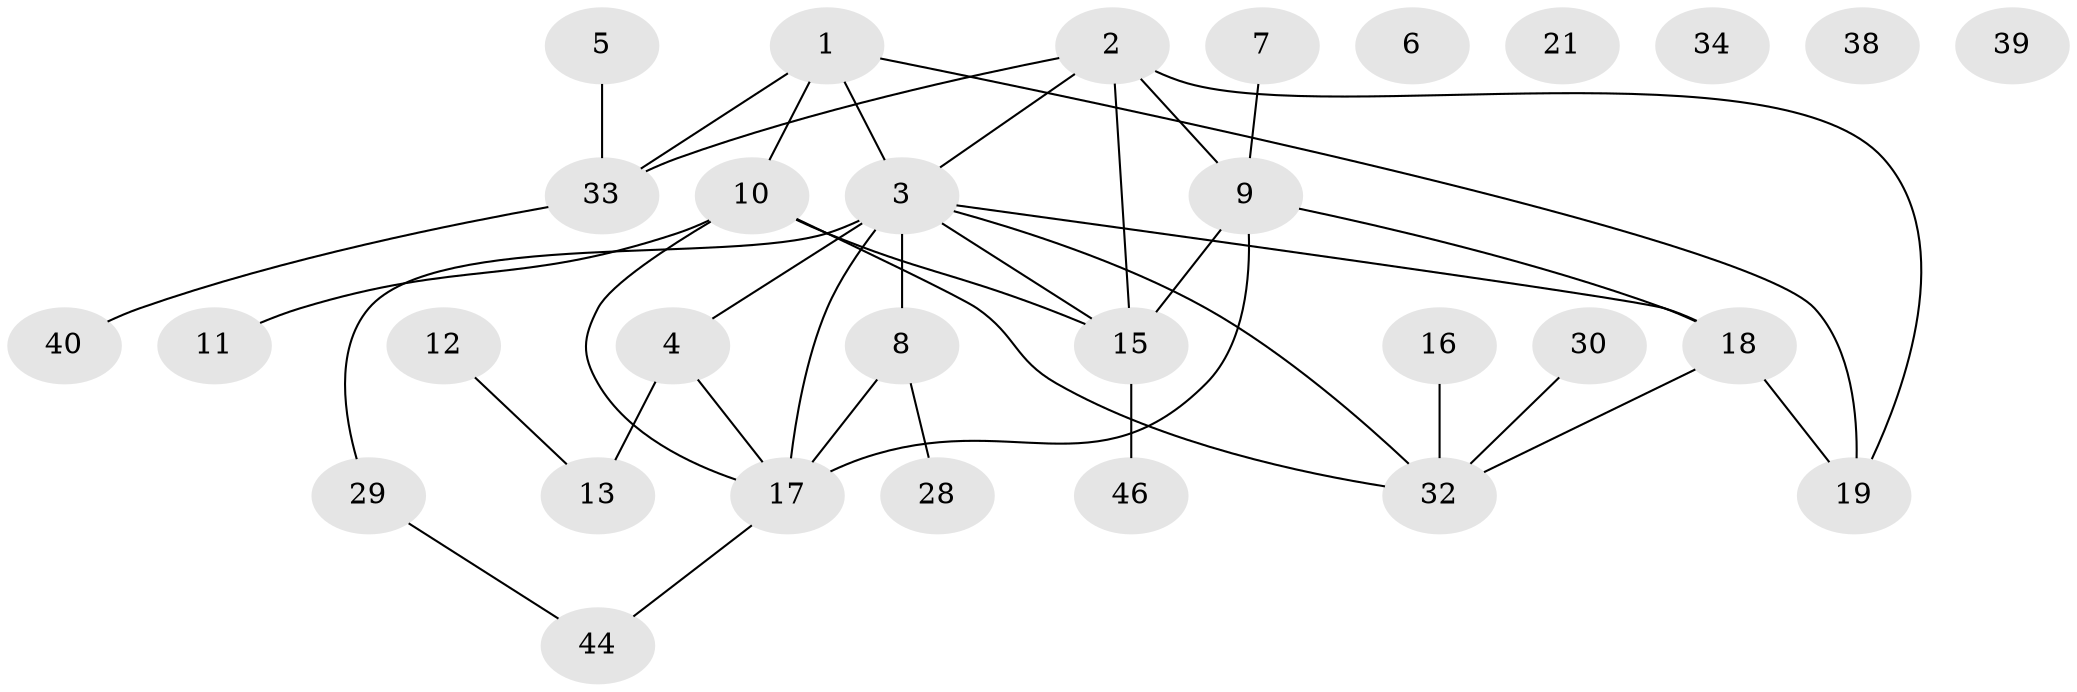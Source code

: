 // original degree distribution, {4: 0.16, 3: 0.16, 2: 0.22, 1: 0.22, 0: 0.1, 6: 0.04, 5: 0.1}
// Generated by graph-tools (version 1.1) at 2025/16/03/04/25 18:16:29]
// undirected, 30 vertices, 38 edges
graph export_dot {
graph [start="1"]
  node [color=gray90,style=filled];
  1;
  2 [super="+35"];
  3 [super="+37+14"];
  4 [super="+25"];
  5;
  6;
  7;
  8;
  9 [super="+22+27"];
  10 [super="+48+42"];
  11 [super="+31"];
  12;
  13;
  15 [super="+43+24+26"];
  16;
  17 [super="+20+45"];
  18;
  19;
  21;
  28;
  29 [super="+41"];
  30;
  32;
  33;
  34;
  38;
  39;
  40;
  44;
  46;
  1 -- 19;
  1 -- 33;
  1 -- 10;
  1 -- 3;
  2 -- 33;
  2 -- 15;
  2 -- 3;
  2 -- 9;
  2 -- 19;
  3 -- 32;
  3 -- 17 [weight=3];
  3 -- 4;
  3 -- 8;
  3 -- 18;
  3 -- 15;
  3 -- 29;
  4 -- 17;
  4 -- 13;
  5 -- 33;
  7 -- 9;
  8 -- 28;
  8 -- 17;
  9 -- 17 [weight=2];
  9 -- 18;
  9 -- 15;
  10 -- 17 [weight=2];
  10 -- 15 [weight=2];
  10 -- 32;
  10 -- 11;
  12 -- 13;
  15 -- 46;
  16 -- 32;
  17 -- 44;
  18 -- 19;
  18 -- 32;
  29 -- 44;
  30 -- 32;
  33 -- 40;
}
